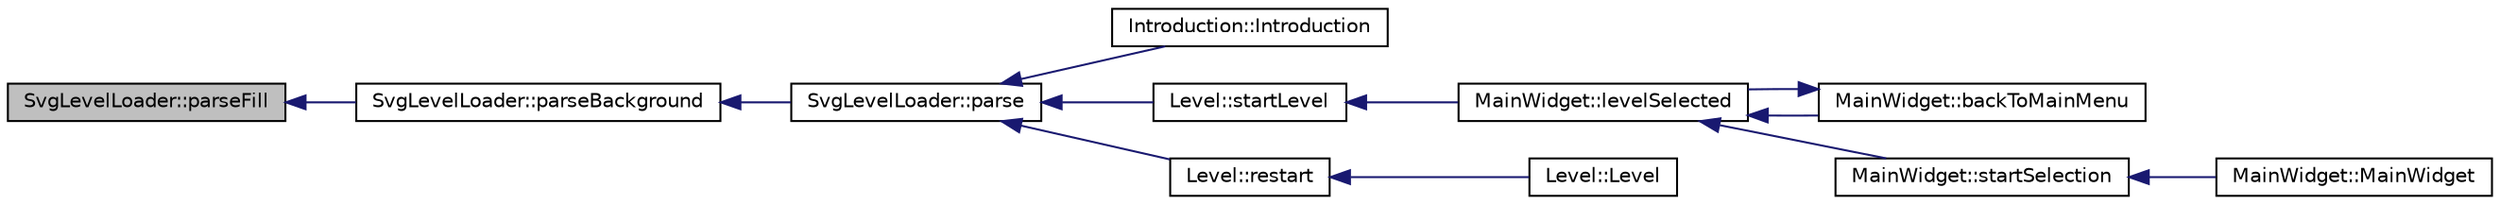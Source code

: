digraph G
{
  edge [fontname="Helvetica",fontsize="10",labelfontname="Helvetica",labelfontsize="10"];
  node [fontname="Helvetica",fontsize="10",shape=record];
  rankdir="LR";
  Node1 [label="SvgLevelLoader::parseFill",height=0.2,width=0.4,color="black", fillcolor="grey75", style="filled" fontcolor="black"];
  Node1 -> Node2 [dir="back",color="midnightblue",fontsize="10",style="solid",fontname="Helvetica"];
  Node2 [label="SvgLevelLoader::parseBackground",height=0.2,width=0.4,color="black", fillcolor="white", style="filled",URL="$d7/dbb/classSvgLevelLoader.html#aaf1fd1fcdaa855f7a7d493d1eee42edf"];
  Node2 -> Node3 [dir="back",color="midnightblue",fontsize="10",style="solid",fontname="Helvetica"];
  Node3 [label="SvgLevelLoader::parse",height=0.2,width=0.4,color="black", fillcolor="white", style="filled",URL="$d7/dbb/classSvgLevelLoader.html#a3bbc09b35d62e646892ca2e213e7fd22"];
  Node3 -> Node4 [dir="back",color="midnightblue",fontsize="10",style="solid",fontname="Helvetica"];
  Node4 [label="Introduction::Introduction",height=0.2,width=0.4,color="black", fillcolor="white", style="filled",URL="$d0/d24/classIntroduction.html#a48393f6ccb41a853300b4bbd44a2be21"];
  Node3 -> Node5 [dir="back",color="midnightblue",fontsize="10",style="solid",fontname="Helvetica"];
  Node5 [label="Level::startLevel",height=0.2,width=0.4,color="black", fillcolor="white", style="filled",URL="$d2/d9d/classLevel.html#a30245d7fbba8bf74310289f2c6233af7"];
  Node5 -> Node6 [dir="back",color="midnightblue",fontsize="10",style="solid",fontname="Helvetica"];
  Node6 [label="MainWidget::levelSelected",height=0.2,width=0.4,color="black", fillcolor="white", style="filled",URL="$d9/d73/classMainWidget.html#a7460c5640216291772a423c19db16f14"];
  Node6 -> Node7 [dir="back",color="midnightblue",fontsize="10",style="solid",fontname="Helvetica"];
  Node7 [label="MainWidget::backToMainMenu",height=0.2,width=0.4,color="black", fillcolor="white", style="filled",URL="$d9/d73/classMainWidget.html#aa4d9ebf32f9d2f370209810e1d98cf4f"];
  Node7 -> Node6 [dir="back",color="midnightblue",fontsize="10",style="solid",fontname="Helvetica"];
  Node6 -> Node8 [dir="back",color="midnightblue",fontsize="10",style="solid",fontname="Helvetica"];
  Node8 [label="MainWidget::startSelection",height=0.2,width=0.4,color="black", fillcolor="white", style="filled",URL="$d9/d73/classMainWidget.html#ace13c66ba2a6a0f0abfbc9041e35a4f2"];
  Node8 -> Node9 [dir="back",color="midnightblue",fontsize="10",style="solid",fontname="Helvetica"];
  Node9 [label="MainWidget::MainWidget",height=0.2,width=0.4,color="black", fillcolor="white", style="filled",URL="$d9/d73/classMainWidget.html#af5f794244d1985dc2e40d2f17d8ff552"];
  Node3 -> Node10 [dir="back",color="midnightblue",fontsize="10",style="solid",fontname="Helvetica"];
  Node10 [label="Level::restart",height=0.2,width=0.4,color="black", fillcolor="white", style="filled",URL="$d2/d9d/classLevel.html#ab18900b8195c469cc78c906216eb9eb0"];
  Node10 -> Node11 [dir="back",color="midnightblue",fontsize="10",style="solid",fontname="Helvetica"];
  Node11 [label="Level::Level",height=0.2,width=0.4,color="black", fillcolor="white", style="filled",URL="$d2/d9d/classLevel.html#aab4805fc7397cd5ab9d9852a1d403a0d"];
}
